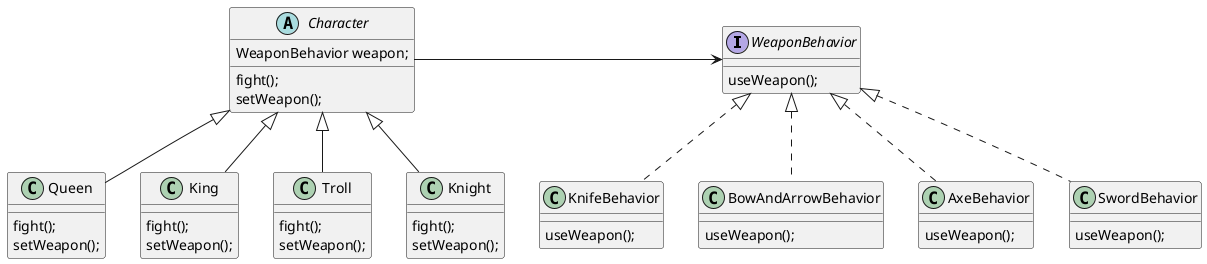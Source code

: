 @startuml
'https://plantuml.com/class-diagram

interface WeaponBehavior {
  useWeapon();
}

class KnifeBehavior implements WeaponBehavior{
  useWeapon();
}

class BowAndArrowBehavior implements WeaponBehavior{
  useWeapon();
}

class AxeBehavior implements WeaponBehavior{
  useWeapon();
}

class SwordBehavior implements WeaponBehavior{
  useWeapon();
}

abstract class Character {
  WeaponBehavior weapon;
  fight();
  setWeapon();
}
Character -> WeaponBehavior

class Queen extends Character {
  fight();
  setWeapon();
}

class King extends Character {
  fight();
  setWeapon();
}

class Troll extends Character {
  fight();
  setWeapon();
}

class Knight extends Character {
  fight();
  setWeapon();
}

@enduml